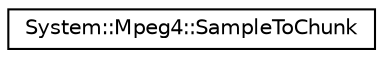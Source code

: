 digraph G
{
  edge [fontname="Helvetica",fontsize="10",labelfontname="Helvetica",labelfontsize="10"];
  node [fontname="Helvetica",fontsize="10",shape=record];
  rankdir="LR";
  Node1 [label="System::Mpeg4::SampleToChunk",height=0.2,width=0.4,color="black", fillcolor="white", style="filled",URL="$struct_system_1_1_mpeg4_1_1_sample_to_chunk.html"];
}
